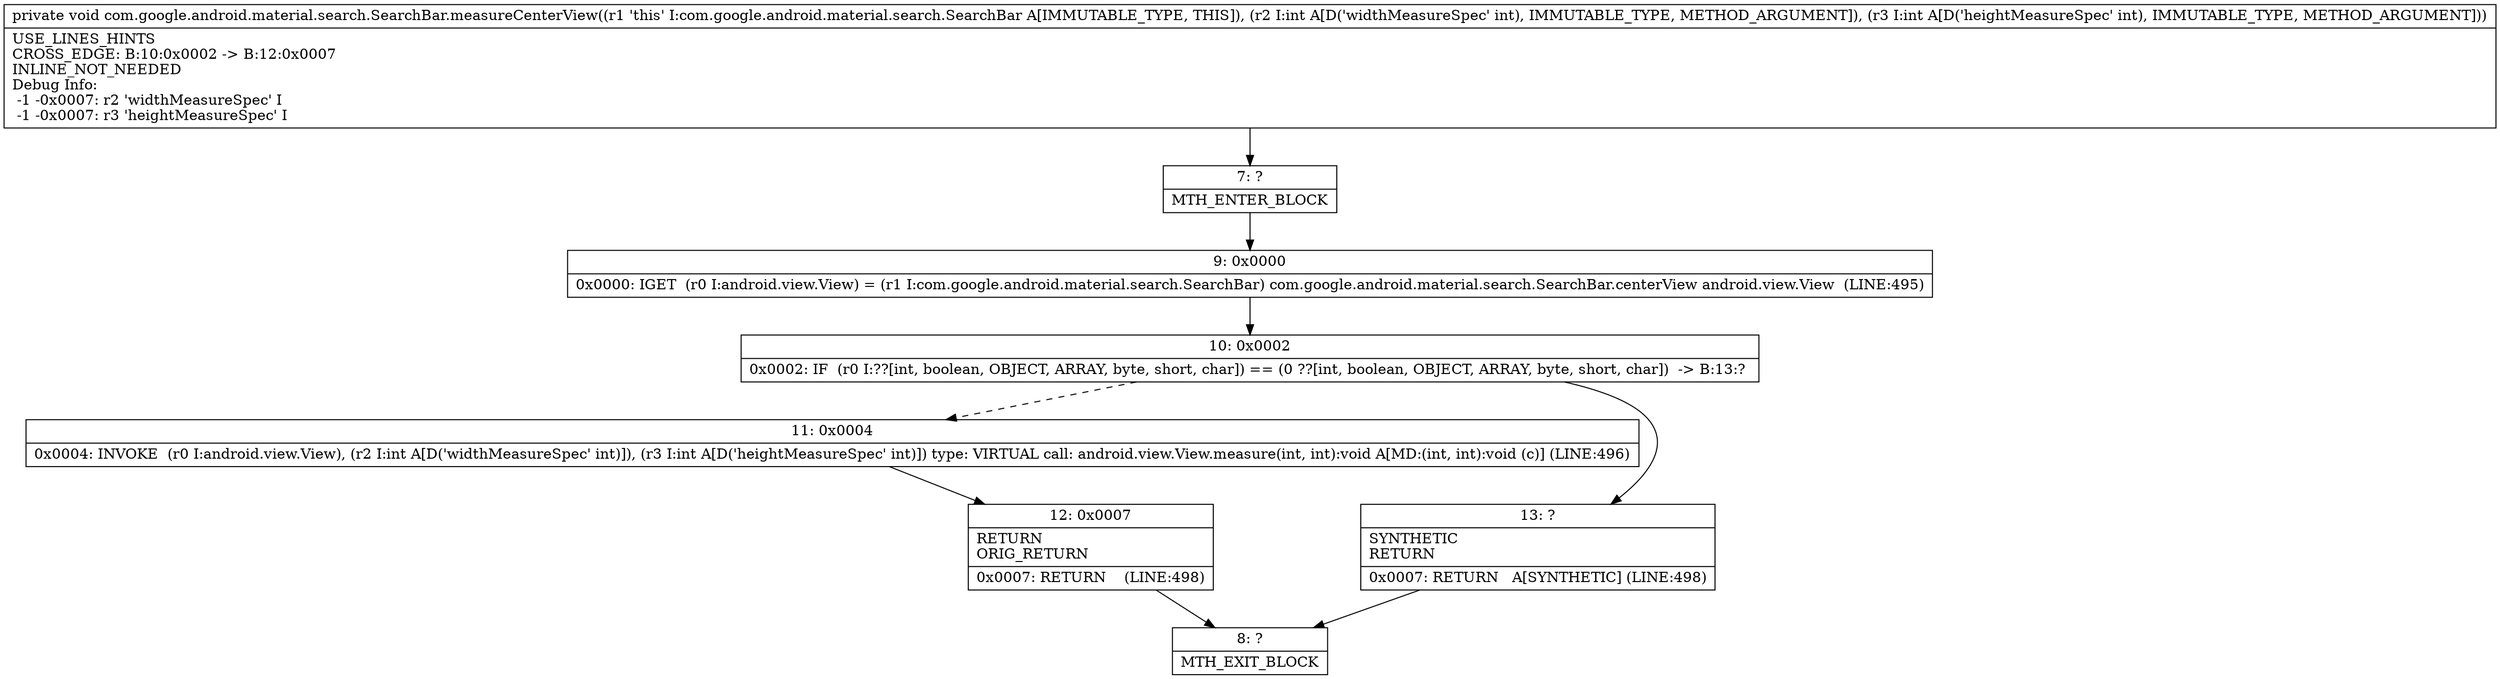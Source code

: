 digraph "CFG forcom.google.android.material.search.SearchBar.measureCenterView(II)V" {
Node_7 [shape=record,label="{7\:\ ?|MTH_ENTER_BLOCK\l}"];
Node_9 [shape=record,label="{9\:\ 0x0000|0x0000: IGET  (r0 I:android.view.View) = (r1 I:com.google.android.material.search.SearchBar) com.google.android.material.search.SearchBar.centerView android.view.View  (LINE:495)\l}"];
Node_10 [shape=record,label="{10\:\ 0x0002|0x0002: IF  (r0 I:??[int, boolean, OBJECT, ARRAY, byte, short, char]) == (0 ??[int, boolean, OBJECT, ARRAY, byte, short, char])  \-\> B:13:? \l}"];
Node_11 [shape=record,label="{11\:\ 0x0004|0x0004: INVOKE  (r0 I:android.view.View), (r2 I:int A[D('widthMeasureSpec' int)]), (r3 I:int A[D('heightMeasureSpec' int)]) type: VIRTUAL call: android.view.View.measure(int, int):void A[MD:(int, int):void (c)] (LINE:496)\l}"];
Node_12 [shape=record,label="{12\:\ 0x0007|RETURN\lORIG_RETURN\l|0x0007: RETURN    (LINE:498)\l}"];
Node_8 [shape=record,label="{8\:\ ?|MTH_EXIT_BLOCK\l}"];
Node_13 [shape=record,label="{13\:\ ?|SYNTHETIC\lRETURN\l|0x0007: RETURN   A[SYNTHETIC] (LINE:498)\l}"];
MethodNode[shape=record,label="{private void com.google.android.material.search.SearchBar.measureCenterView((r1 'this' I:com.google.android.material.search.SearchBar A[IMMUTABLE_TYPE, THIS]), (r2 I:int A[D('widthMeasureSpec' int), IMMUTABLE_TYPE, METHOD_ARGUMENT]), (r3 I:int A[D('heightMeasureSpec' int), IMMUTABLE_TYPE, METHOD_ARGUMENT]))  | USE_LINES_HINTS\lCROSS_EDGE: B:10:0x0002 \-\> B:12:0x0007\lINLINE_NOT_NEEDED\lDebug Info:\l  \-1 \-0x0007: r2 'widthMeasureSpec' I\l  \-1 \-0x0007: r3 'heightMeasureSpec' I\l}"];
MethodNode -> Node_7;Node_7 -> Node_9;
Node_9 -> Node_10;
Node_10 -> Node_11[style=dashed];
Node_10 -> Node_13;
Node_11 -> Node_12;
Node_12 -> Node_8;
Node_13 -> Node_8;
}


